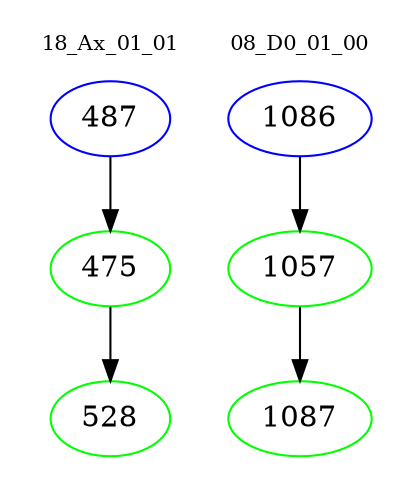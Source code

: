digraph{
subgraph cluster_0 {
color = white
label = "18_Ax_01_01";
fontsize=10;
T0_487 [label="487", color="blue"]
T0_487 -> T0_475 [color="black"]
T0_475 [label="475", color="green"]
T0_475 -> T0_528 [color="black"]
T0_528 [label="528", color="green"]
}
subgraph cluster_1 {
color = white
label = "08_D0_01_00";
fontsize=10;
T1_1086 [label="1086", color="blue"]
T1_1086 -> T1_1057 [color="black"]
T1_1057 [label="1057", color="green"]
T1_1057 -> T1_1087 [color="black"]
T1_1087 [label="1087", color="green"]
}
}
